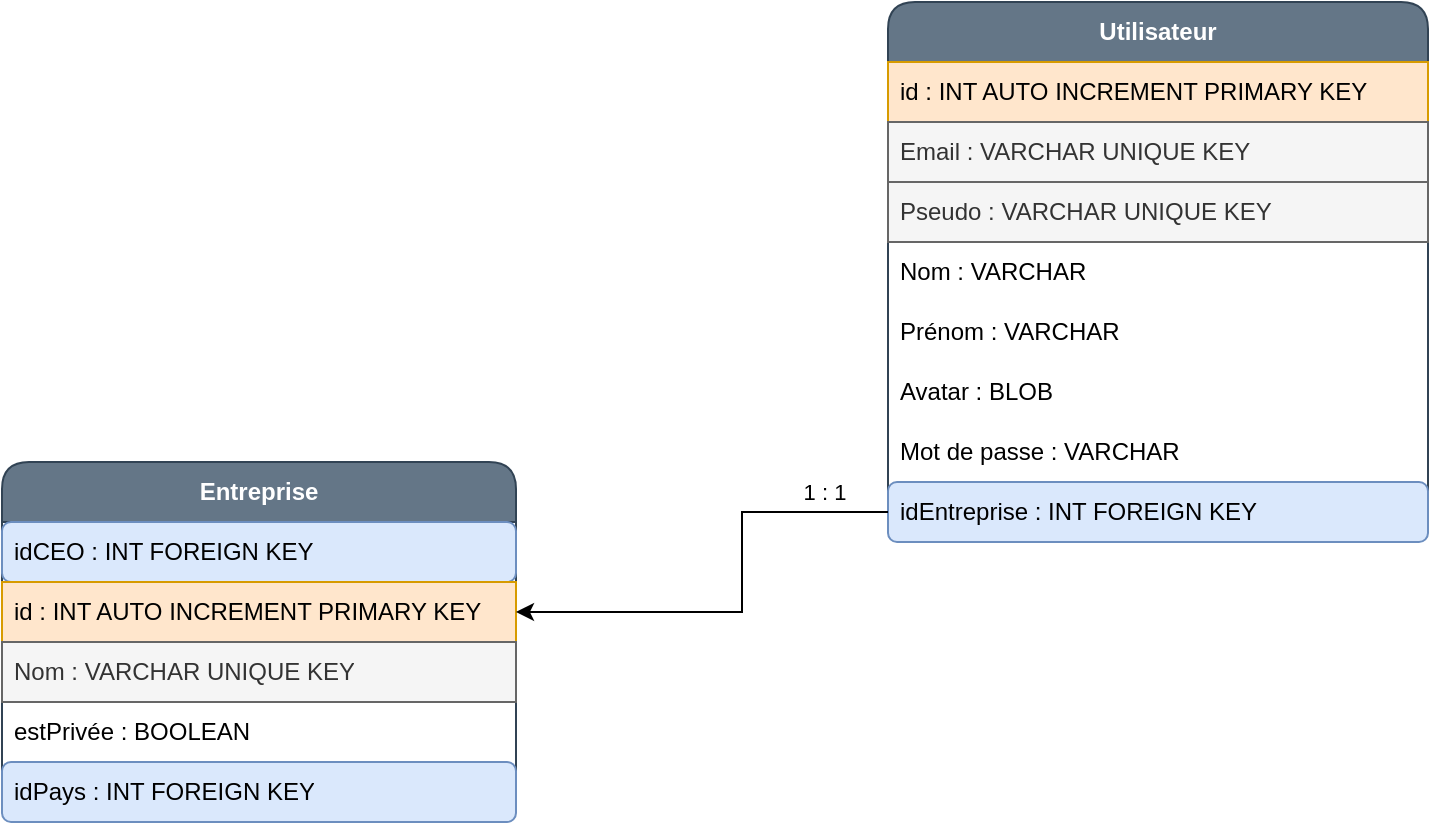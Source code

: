 <mxfile version="20.6.0" type="device"><diagram id="KudrvKLmVD9Wpwv6-EVp" name="Page-1"><mxGraphModel dx="2462" dy="838" grid="1" gridSize="10" guides="1" tooltips="1" connect="1" arrows="1" fold="1" page="1" pageScale="1" pageWidth="827" pageHeight="1169" math="0" shadow="0"><root><mxCell id="0"/><mxCell id="1" parent="0"/><mxCell id="o0LQo4whUrdlFbux79iL-10" value="&lt;b&gt;Utilisateur&lt;/b&gt;" style="swimlane;fontStyle=0;childLayout=stackLayout;horizontal=1;startSize=30;horizontalStack=0;resizeParent=1;resizeParentMax=0;resizeLast=0;collapsible=1;marginBottom=0;whiteSpace=wrap;html=1;rounded=1;fillColor=#647687;strokeColor=#314354;fontColor=#ffffff;" vertex="1" parent="1"><mxGeometry x="323" y="270" width="270" height="270" as="geometry"/></mxCell><mxCell id="o0LQo4whUrdlFbux79iL-11" value="id : INT AUTO INCREMENT PRIMARY KEY" style="text;strokeColor=#d79b00;fillColor=#ffe6cc;align=left;verticalAlign=middle;spacingLeft=4;spacingRight=4;overflow=hidden;points=[[0,0.5],[1,0.5]];portConstraint=eastwest;rotatable=0;whiteSpace=wrap;html=1;" vertex="1" parent="o0LQo4whUrdlFbux79iL-10"><mxGeometry y="30" width="270" height="30" as="geometry"/></mxCell><mxCell id="o0LQo4whUrdlFbux79iL-12" value="Email : VARCHAR UNIQUE KEY" style="text;strokeColor=#666666;fillColor=#f5f5f5;align=left;verticalAlign=middle;spacingLeft=4;spacingRight=4;overflow=hidden;points=[[0,0.5],[1,0.5]];portConstraint=eastwest;rotatable=0;whiteSpace=wrap;html=1;fontColor=#333333;" vertex="1" parent="o0LQo4whUrdlFbux79iL-10"><mxGeometry y="60" width="270" height="30" as="geometry"/></mxCell><mxCell id="o0LQo4whUrdlFbux79iL-13" value="Pseudo : VARCHAR UNIQUE KEY" style="text;strokeColor=#666666;fillColor=#f5f5f5;align=left;verticalAlign=middle;spacingLeft=4;spacingRight=4;overflow=hidden;points=[[0,0.5],[1,0.5]];portConstraint=eastwest;rotatable=0;whiteSpace=wrap;html=1;fontColor=#333333;" vertex="1" parent="o0LQo4whUrdlFbux79iL-10"><mxGeometry y="90" width="270" height="30" as="geometry"/></mxCell><mxCell id="o0LQo4whUrdlFbux79iL-14" value="Nom : VARCHAR" style="text;strokeColor=none;fillColor=none;align=left;verticalAlign=middle;spacingLeft=4;spacingRight=4;overflow=hidden;points=[[0,0.5],[1,0.5]];portConstraint=eastwest;rotatable=0;whiteSpace=wrap;html=1;" vertex="1" parent="o0LQo4whUrdlFbux79iL-10"><mxGeometry y="120" width="270" height="30" as="geometry"/></mxCell><mxCell id="o0LQo4whUrdlFbux79iL-15" value="Prénom : VARCHAR" style="text;strokeColor=none;fillColor=none;align=left;verticalAlign=middle;spacingLeft=4;spacingRight=4;overflow=hidden;points=[[0,0.5],[1,0.5]];portConstraint=eastwest;rotatable=0;whiteSpace=wrap;html=1;" vertex="1" parent="o0LQo4whUrdlFbux79iL-10"><mxGeometry y="150" width="270" height="30" as="geometry"/></mxCell><mxCell id="o0LQo4whUrdlFbux79iL-16" value="Avatar : BLOB" style="text;strokeColor=none;fillColor=none;align=left;verticalAlign=middle;spacingLeft=4;spacingRight=4;overflow=hidden;points=[[0,0.5],[1,0.5]];portConstraint=eastwest;rotatable=0;whiteSpace=wrap;html=1;" vertex="1" parent="o0LQo4whUrdlFbux79iL-10"><mxGeometry y="180" width="270" height="30" as="geometry"/></mxCell><mxCell id="o0LQo4whUrdlFbux79iL-17" value="Mot de passe : VARCHAR" style="text;strokeColor=none;fillColor=none;align=left;verticalAlign=middle;spacingLeft=4;spacingRight=4;overflow=hidden;points=[[0,0.5],[1,0.5]];portConstraint=eastwest;rotatable=0;whiteSpace=wrap;html=1;" vertex="1" parent="o0LQo4whUrdlFbux79iL-10"><mxGeometry y="210" width="270" height="30" as="geometry"/></mxCell><mxCell id="o0LQo4whUrdlFbux79iL-18" value="idEntreprise : INT FOREIGN KEY" style="text;strokeColor=#6c8ebf;fillColor=#dae8fc;align=left;verticalAlign=middle;spacingLeft=4;spacingRight=4;overflow=hidden;points=[[0,0.5],[1,0.5]];portConstraint=eastwest;rotatable=0;whiteSpace=wrap;html=1;rounded=1;" vertex="1" parent="o0LQo4whUrdlFbux79iL-10"><mxGeometry y="240" width="270" height="30" as="geometry"/></mxCell><mxCell id="o0LQo4whUrdlFbux79iL-19" value="&lt;b&gt;Entreprise&lt;/b&gt;" style="swimlane;fontStyle=0;childLayout=stackLayout;horizontal=1;startSize=30;horizontalStack=0;resizeParent=1;resizeParentMax=0;resizeLast=0;collapsible=1;marginBottom=0;whiteSpace=wrap;html=1;rounded=1;fillColor=#647687;fontColor=#ffffff;strokeColor=#314354;" vertex="1" parent="1"><mxGeometry x="-120" y="500" width="257" height="180" as="geometry"/></mxCell><mxCell id="o0LQo4whUrdlFbux79iL-20" value="idCEO : INT FOREIGN KEY" style="text;strokeColor=#6c8ebf;fillColor=#dae8fc;align=left;verticalAlign=middle;spacingLeft=4;spacingRight=4;overflow=hidden;points=[[0,0.5],[1,0.5]];portConstraint=eastwest;rotatable=0;whiteSpace=wrap;html=1;rounded=1;" vertex="1" parent="o0LQo4whUrdlFbux79iL-19"><mxGeometry y="30" width="257" height="30" as="geometry"/></mxCell><mxCell id="o0LQo4whUrdlFbux79iL-21" value="id : INT AUTO INCREMENT PRIMARY KEY" style="text;strokeColor=#d79b00;fillColor=#ffe6cc;align=left;verticalAlign=middle;spacingLeft=4;spacingRight=4;overflow=hidden;points=[[0,0.5],[1,0.5]];portConstraint=eastwest;rotatable=0;whiteSpace=wrap;html=1;" vertex="1" parent="o0LQo4whUrdlFbux79iL-19"><mxGeometry y="60" width="257" height="30" as="geometry"/></mxCell><mxCell id="o0LQo4whUrdlFbux79iL-22" value="Nom : VARCHAR UNIQUE KEY" style="text;strokeColor=#666666;fillColor=#f5f5f5;align=left;verticalAlign=middle;spacingLeft=4;spacingRight=4;overflow=hidden;points=[[0,0.5],[1,0.5]];portConstraint=eastwest;rotatable=0;whiteSpace=wrap;html=1;fontColor=#333333;" vertex="1" parent="o0LQo4whUrdlFbux79iL-19"><mxGeometry y="90" width="257" height="30" as="geometry"/></mxCell><mxCell id="o0LQo4whUrdlFbux79iL-23" value="estPrivée : BOOLEAN" style="text;strokeColor=none;fillColor=none;align=left;verticalAlign=middle;spacingLeft=4;spacingRight=4;overflow=hidden;points=[[0,0.5],[1,0.5]];portConstraint=eastwest;rotatable=0;whiteSpace=wrap;html=1;rounded=1;" vertex="1" parent="o0LQo4whUrdlFbux79iL-19"><mxGeometry y="120" width="257" height="30" as="geometry"/></mxCell><mxCell id="o0LQo4whUrdlFbux79iL-24" value="idPays : INT FOREIGN KEY" style="text;strokeColor=#6c8ebf;fillColor=#dae8fc;align=left;verticalAlign=middle;spacingLeft=4;spacingRight=4;overflow=hidden;points=[[0,0.5],[1,0.5]];portConstraint=eastwest;rotatable=0;whiteSpace=wrap;html=1;rounded=1;" vertex="1" parent="o0LQo4whUrdlFbux79iL-19"><mxGeometry y="150" width="257" height="30" as="geometry"/></mxCell><mxCell id="o0LQo4whUrdlFbux79iL-25" style="edgeStyle=orthogonalEdgeStyle;rounded=0;orthogonalLoop=1;jettySize=auto;html=1;entryX=1;entryY=0.5;entryDx=0;entryDy=0;" edge="1" parent="1" source="o0LQo4whUrdlFbux79iL-18" target="o0LQo4whUrdlFbux79iL-21"><mxGeometry relative="1" as="geometry"><Array as="points"><mxPoint x="250" y="525"/><mxPoint x="250" y="575"/></Array></mxGeometry></mxCell><mxCell id="o0LQo4whUrdlFbux79iL-26" value="1 : 1" style="edgeLabel;html=1;align=center;verticalAlign=middle;resizable=0;points=[];" vertex="1" connectable="0" parent="o0LQo4whUrdlFbux79iL-25"><mxGeometry x="-0.592" y="2" relative="1" as="geometry"><mxPoint x="16" y="-12" as="offset"/></mxGeometry></mxCell></root></mxGraphModel></diagram></mxfile>